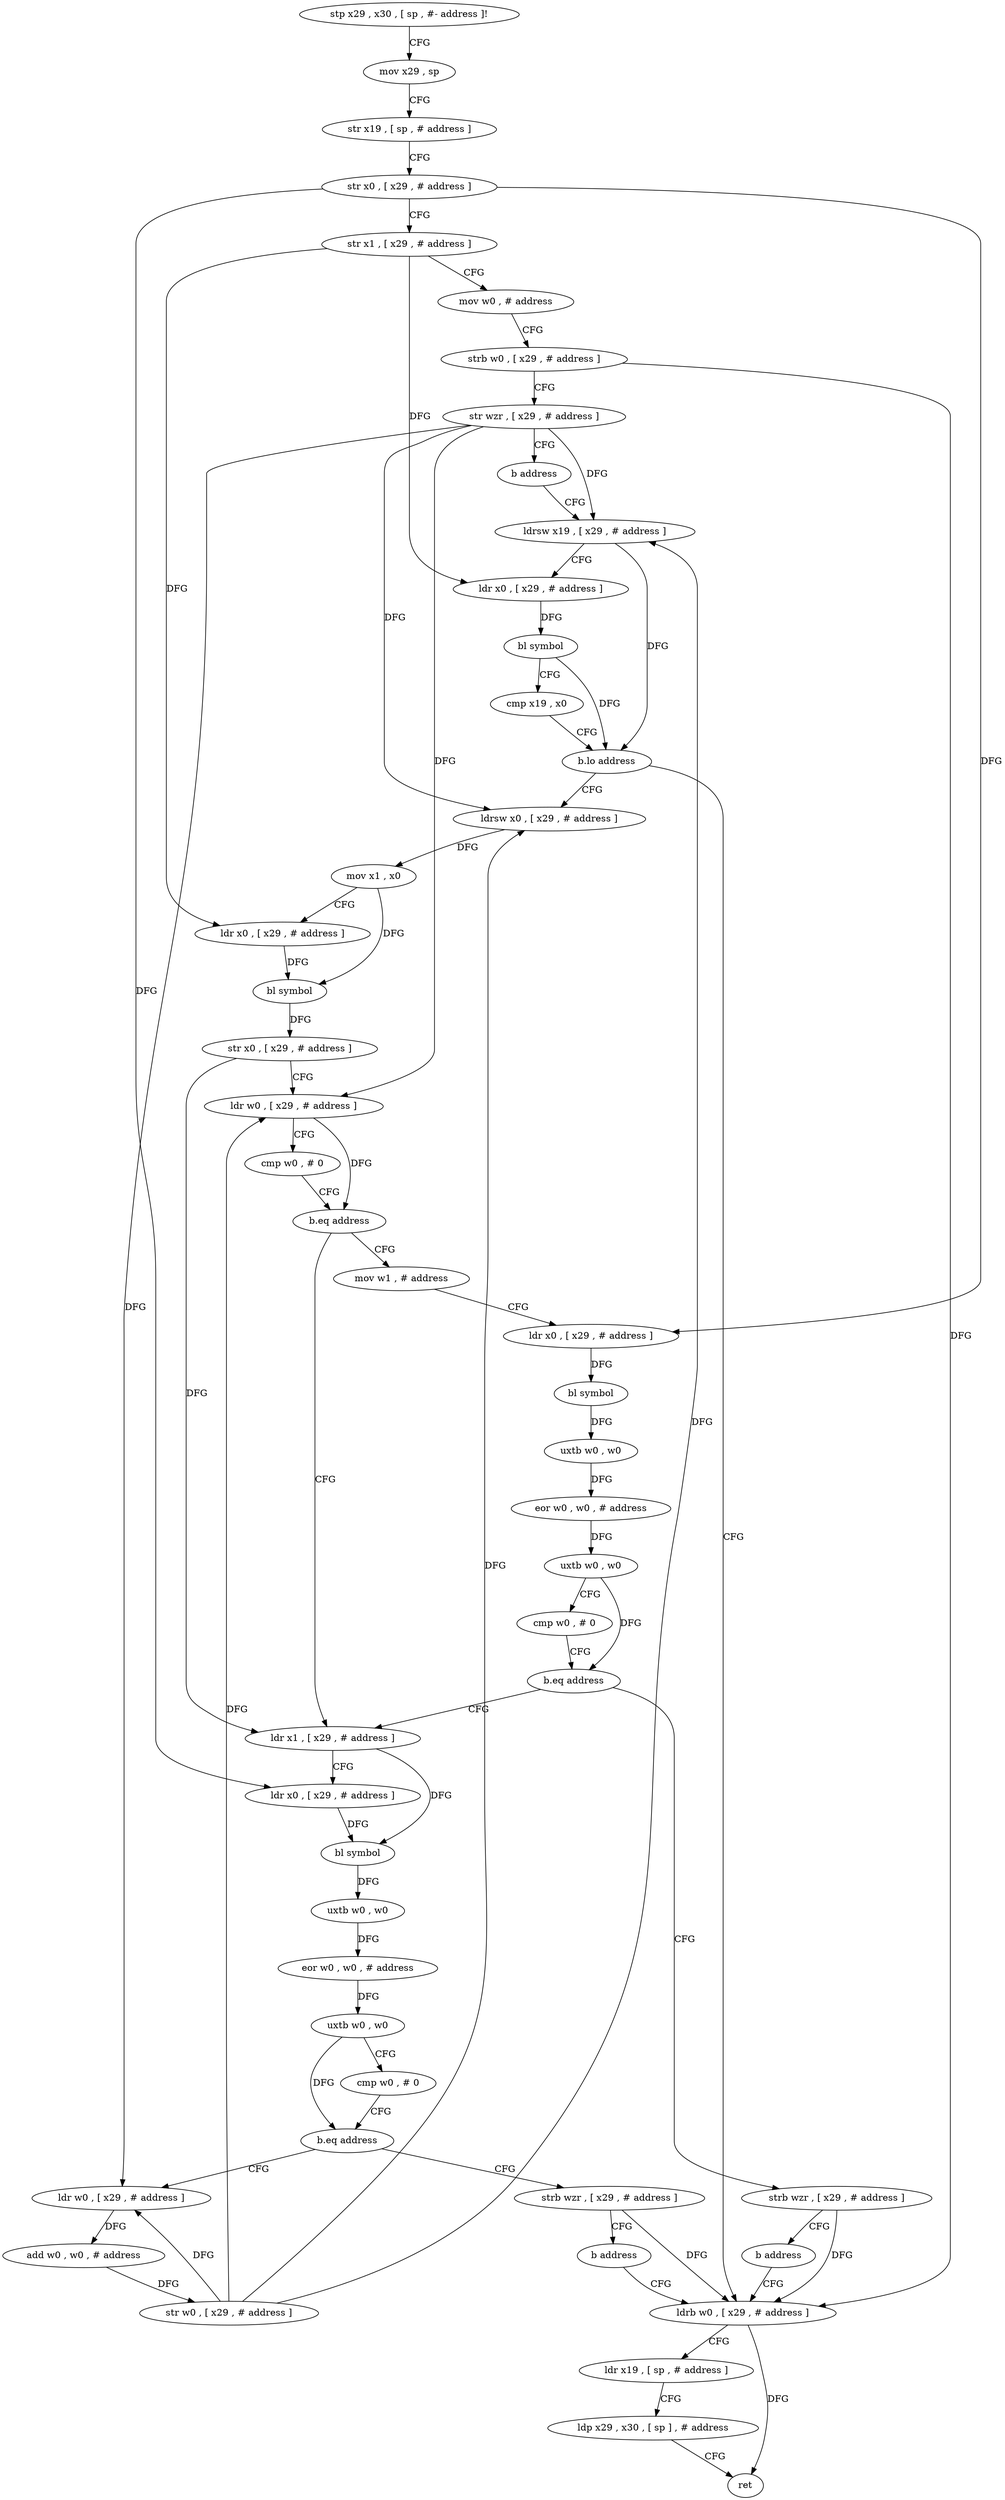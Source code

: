 digraph "func" {
"124456" [label = "stp x29 , x30 , [ sp , #- address ]!" ]
"124460" [label = "mov x29 , sp" ]
"124464" [label = "str x19 , [ sp , # address ]" ]
"124468" [label = "str x0 , [ x29 , # address ]" ]
"124472" [label = "str x1 , [ x29 , # address ]" ]
"124476" [label = "mov w0 , # address" ]
"124480" [label = "strb w0 , [ x29 , # address ]" ]
"124484" [label = "str wzr , [ x29 , # address ]" ]
"124488" [label = "b address" ]
"124616" [label = "ldrsw x19 , [ x29 , # address ]" ]
"124620" [label = "ldr x0 , [ x29 , # address ]" ]
"124624" [label = "bl symbol" ]
"124628" [label = "cmp x19 , x0" ]
"124632" [label = "b.lo address" ]
"124492" [label = "ldrsw x0 , [ x29 , # address ]" ]
"124636" [label = "ldrb w0 , [ x29 , # address ]" ]
"124496" [label = "mov x1 , x0" ]
"124500" [label = "ldr x0 , [ x29 , # address ]" ]
"124504" [label = "bl symbol" ]
"124508" [label = "str x0 , [ x29 , # address ]" ]
"124512" [label = "ldr w0 , [ x29 , # address ]" ]
"124516" [label = "cmp w0 , # 0" ]
"124520" [label = "b.eq address" ]
"124564" [label = "ldr x1 , [ x29 , # address ]" ]
"124524" [label = "mov w1 , # address" ]
"124640" [label = "ldr x19 , [ sp , # address ]" ]
"124644" [label = "ldp x29 , x30 , [ sp ] , # address" ]
"124648" [label = "ret" ]
"124568" [label = "ldr x0 , [ x29 , # address ]" ]
"124572" [label = "bl symbol" ]
"124576" [label = "uxtb w0 , w0" ]
"124580" [label = "eor w0 , w0 , # address" ]
"124584" [label = "uxtb w0 , w0" ]
"124588" [label = "cmp w0 , # 0" ]
"124592" [label = "b.eq address" ]
"124604" [label = "ldr w0 , [ x29 , # address ]" ]
"124596" [label = "strb wzr , [ x29 , # address ]" ]
"124528" [label = "ldr x0 , [ x29 , # address ]" ]
"124532" [label = "bl symbol" ]
"124536" [label = "uxtb w0 , w0" ]
"124540" [label = "eor w0 , w0 , # address" ]
"124544" [label = "uxtb w0 , w0" ]
"124548" [label = "cmp w0 , # 0" ]
"124552" [label = "b.eq address" ]
"124556" [label = "strb wzr , [ x29 , # address ]" ]
"124608" [label = "add w0 , w0 , # address" ]
"124612" [label = "str w0 , [ x29 , # address ]" ]
"124600" [label = "b address" ]
"124560" [label = "b address" ]
"124456" -> "124460" [ label = "CFG" ]
"124460" -> "124464" [ label = "CFG" ]
"124464" -> "124468" [ label = "CFG" ]
"124468" -> "124472" [ label = "CFG" ]
"124468" -> "124568" [ label = "DFG" ]
"124468" -> "124528" [ label = "DFG" ]
"124472" -> "124476" [ label = "CFG" ]
"124472" -> "124620" [ label = "DFG" ]
"124472" -> "124500" [ label = "DFG" ]
"124476" -> "124480" [ label = "CFG" ]
"124480" -> "124484" [ label = "CFG" ]
"124480" -> "124636" [ label = "DFG" ]
"124484" -> "124488" [ label = "CFG" ]
"124484" -> "124616" [ label = "DFG" ]
"124484" -> "124492" [ label = "DFG" ]
"124484" -> "124512" [ label = "DFG" ]
"124484" -> "124604" [ label = "DFG" ]
"124488" -> "124616" [ label = "CFG" ]
"124616" -> "124620" [ label = "CFG" ]
"124616" -> "124632" [ label = "DFG" ]
"124620" -> "124624" [ label = "DFG" ]
"124624" -> "124628" [ label = "CFG" ]
"124624" -> "124632" [ label = "DFG" ]
"124628" -> "124632" [ label = "CFG" ]
"124632" -> "124492" [ label = "CFG" ]
"124632" -> "124636" [ label = "CFG" ]
"124492" -> "124496" [ label = "DFG" ]
"124636" -> "124640" [ label = "CFG" ]
"124636" -> "124648" [ label = "DFG" ]
"124496" -> "124500" [ label = "CFG" ]
"124496" -> "124504" [ label = "DFG" ]
"124500" -> "124504" [ label = "DFG" ]
"124504" -> "124508" [ label = "DFG" ]
"124508" -> "124512" [ label = "CFG" ]
"124508" -> "124564" [ label = "DFG" ]
"124512" -> "124516" [ label = "CFG" ]
"124512" -> "124520" [ label = "DFG" ]
"124516" -> "124520" [ label = "CFG" ]
"124520" -> "124564" [ label = "CFG" ]
"124520" -> "124524" [ label = "CFG" ]
"124564" -> "124568" [ label = "CFG" ]
"124564" -> "124572" [ label = "DFG" ]
"124524" -> "124528" [ label = "CFG" ]
"124640" -> "124644" [ label = "CFG" ]
"124644" -> "124648" [ label = "CFG" ]
"124568" -> "124572" [ label = "DFG" ]
"124572" -> "124576" [ label = "DFG" ]
"124576" -> "124580" [ label = "DFG" ]
"124580" -> "124584" [ label = "DFG" ]
"124584" -> "124588" [ label = "CFG" ]
"124584" -> "124592" [ label = "DFG" ]
"124588" -> "124592" [ label = "CFG" ]
"124592" -> "124604" [ label = "CFG" ]
"124592" -> "124596" [ label = "CFG" ]
"124604" -> "124608" [ label = "DFG" ]
"124596" -> "124600" [ label = "CFG" ]
"124596" -> "124636" [ label = "DFG" ]
"124528" -> "124532" [ label = "DFG" ]
"124532" -> "124536" [ label = "DFG" ]
"124536" -> "124540" [ label = "DFG" ]
"124540" -> "124544" [ label = "DFG" ]
"124544" -> "124548" [ label = "CFG" ]
"124544" -> "124552" [ label = "DFG" ]
"124548" -> "124552" [ label = "CFG" ]
"124552" -> "124564" [ label = "CFG" ]
"124552" -> "124556" [ label = "CFG" ]
"124556" -> "124560" [ label = "CFG" ]
"124556" -> "124636" [ label = "DFG" ]
"124608" -> "124612" [ label = "DFG" ]
"124612" -> "124616" [ label = "DFG" ]
"124612" -> "124492" [ label = "DFG" ]
"124612" -> "124512" [ label = "DFG" ]
"124612" -> "124604" [ label = "DFG" ]
"124600" -> "124636" [ label = "CFG" ]
"124560" -> "124636" [ label = "CFG" ]
}
